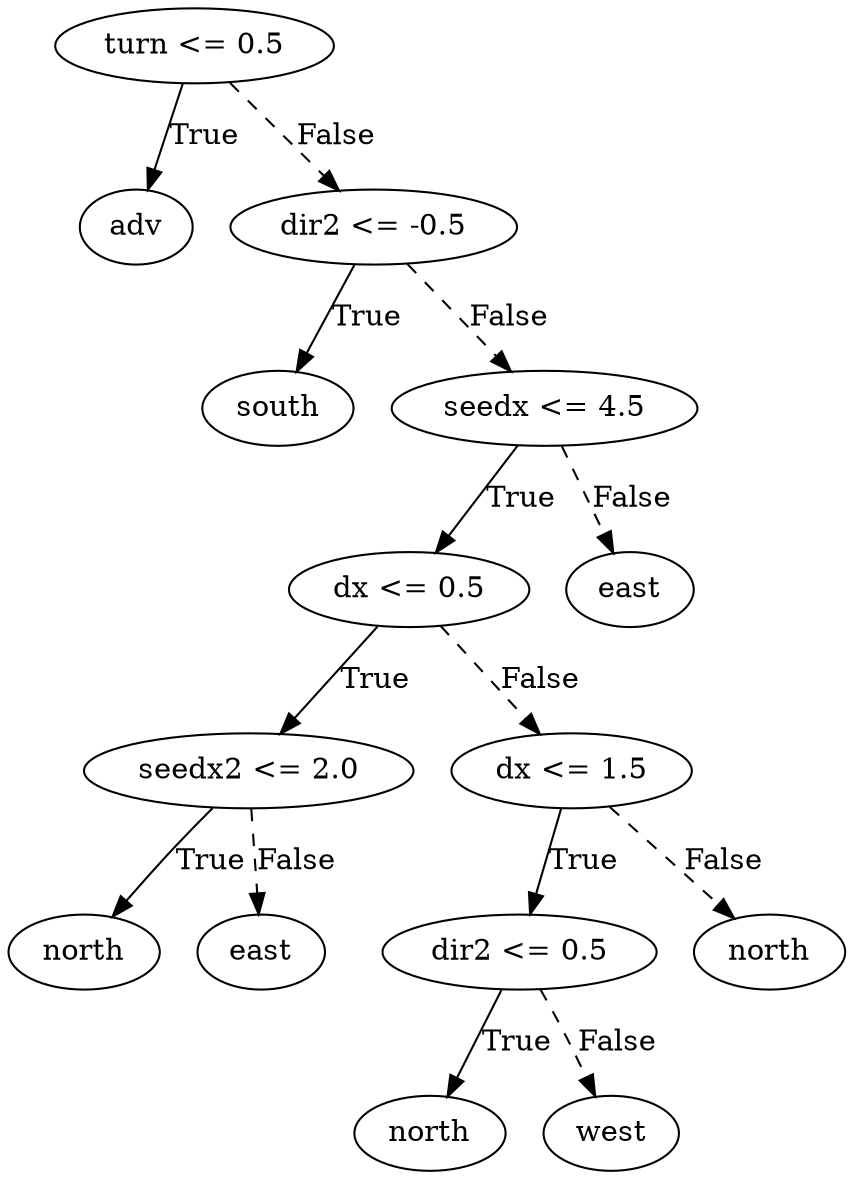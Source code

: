 digraph {
0 [label="turn <= 0.5"];
1 [label="adv"];
0 -> 1 [label="True"];
2 [label="dir2 <= -0.5"];
3 [label="south"];
2 -> 3 [label="True"];
4 [label="seedx <= 4.5"];
5 [label="dx <= 0.5"];
6 [label="seedx2 <= 2.0"];
7 [label="north"];
6 -> 7 [label="True"];
8 [label="east"];
6 -> 8 [style="dashed", label="False"];
5 -> 6 [label="True"];
9 [label="dx <= 1.5"];
10 [label="dir2 <= 0.5"];
11 [label="north"];
10 -> 11 [label="True"];
12 [label="west"];
10 -> 12 [style="dashed", label="False"];
9 -> 10 [label="True"];
13 [label="north"];
9 -> 13 [style="dashed", label="False"];
5 -> 9 [style="dashed", label="False"];
4 -> 5 [label="True"];
14 [label="east"];
4 -> 14 [style="dashed", label="False"];
2 -> 4 [style="dashed", label="False"];
0 -> 2 [style="dashed", label="False"];

}
